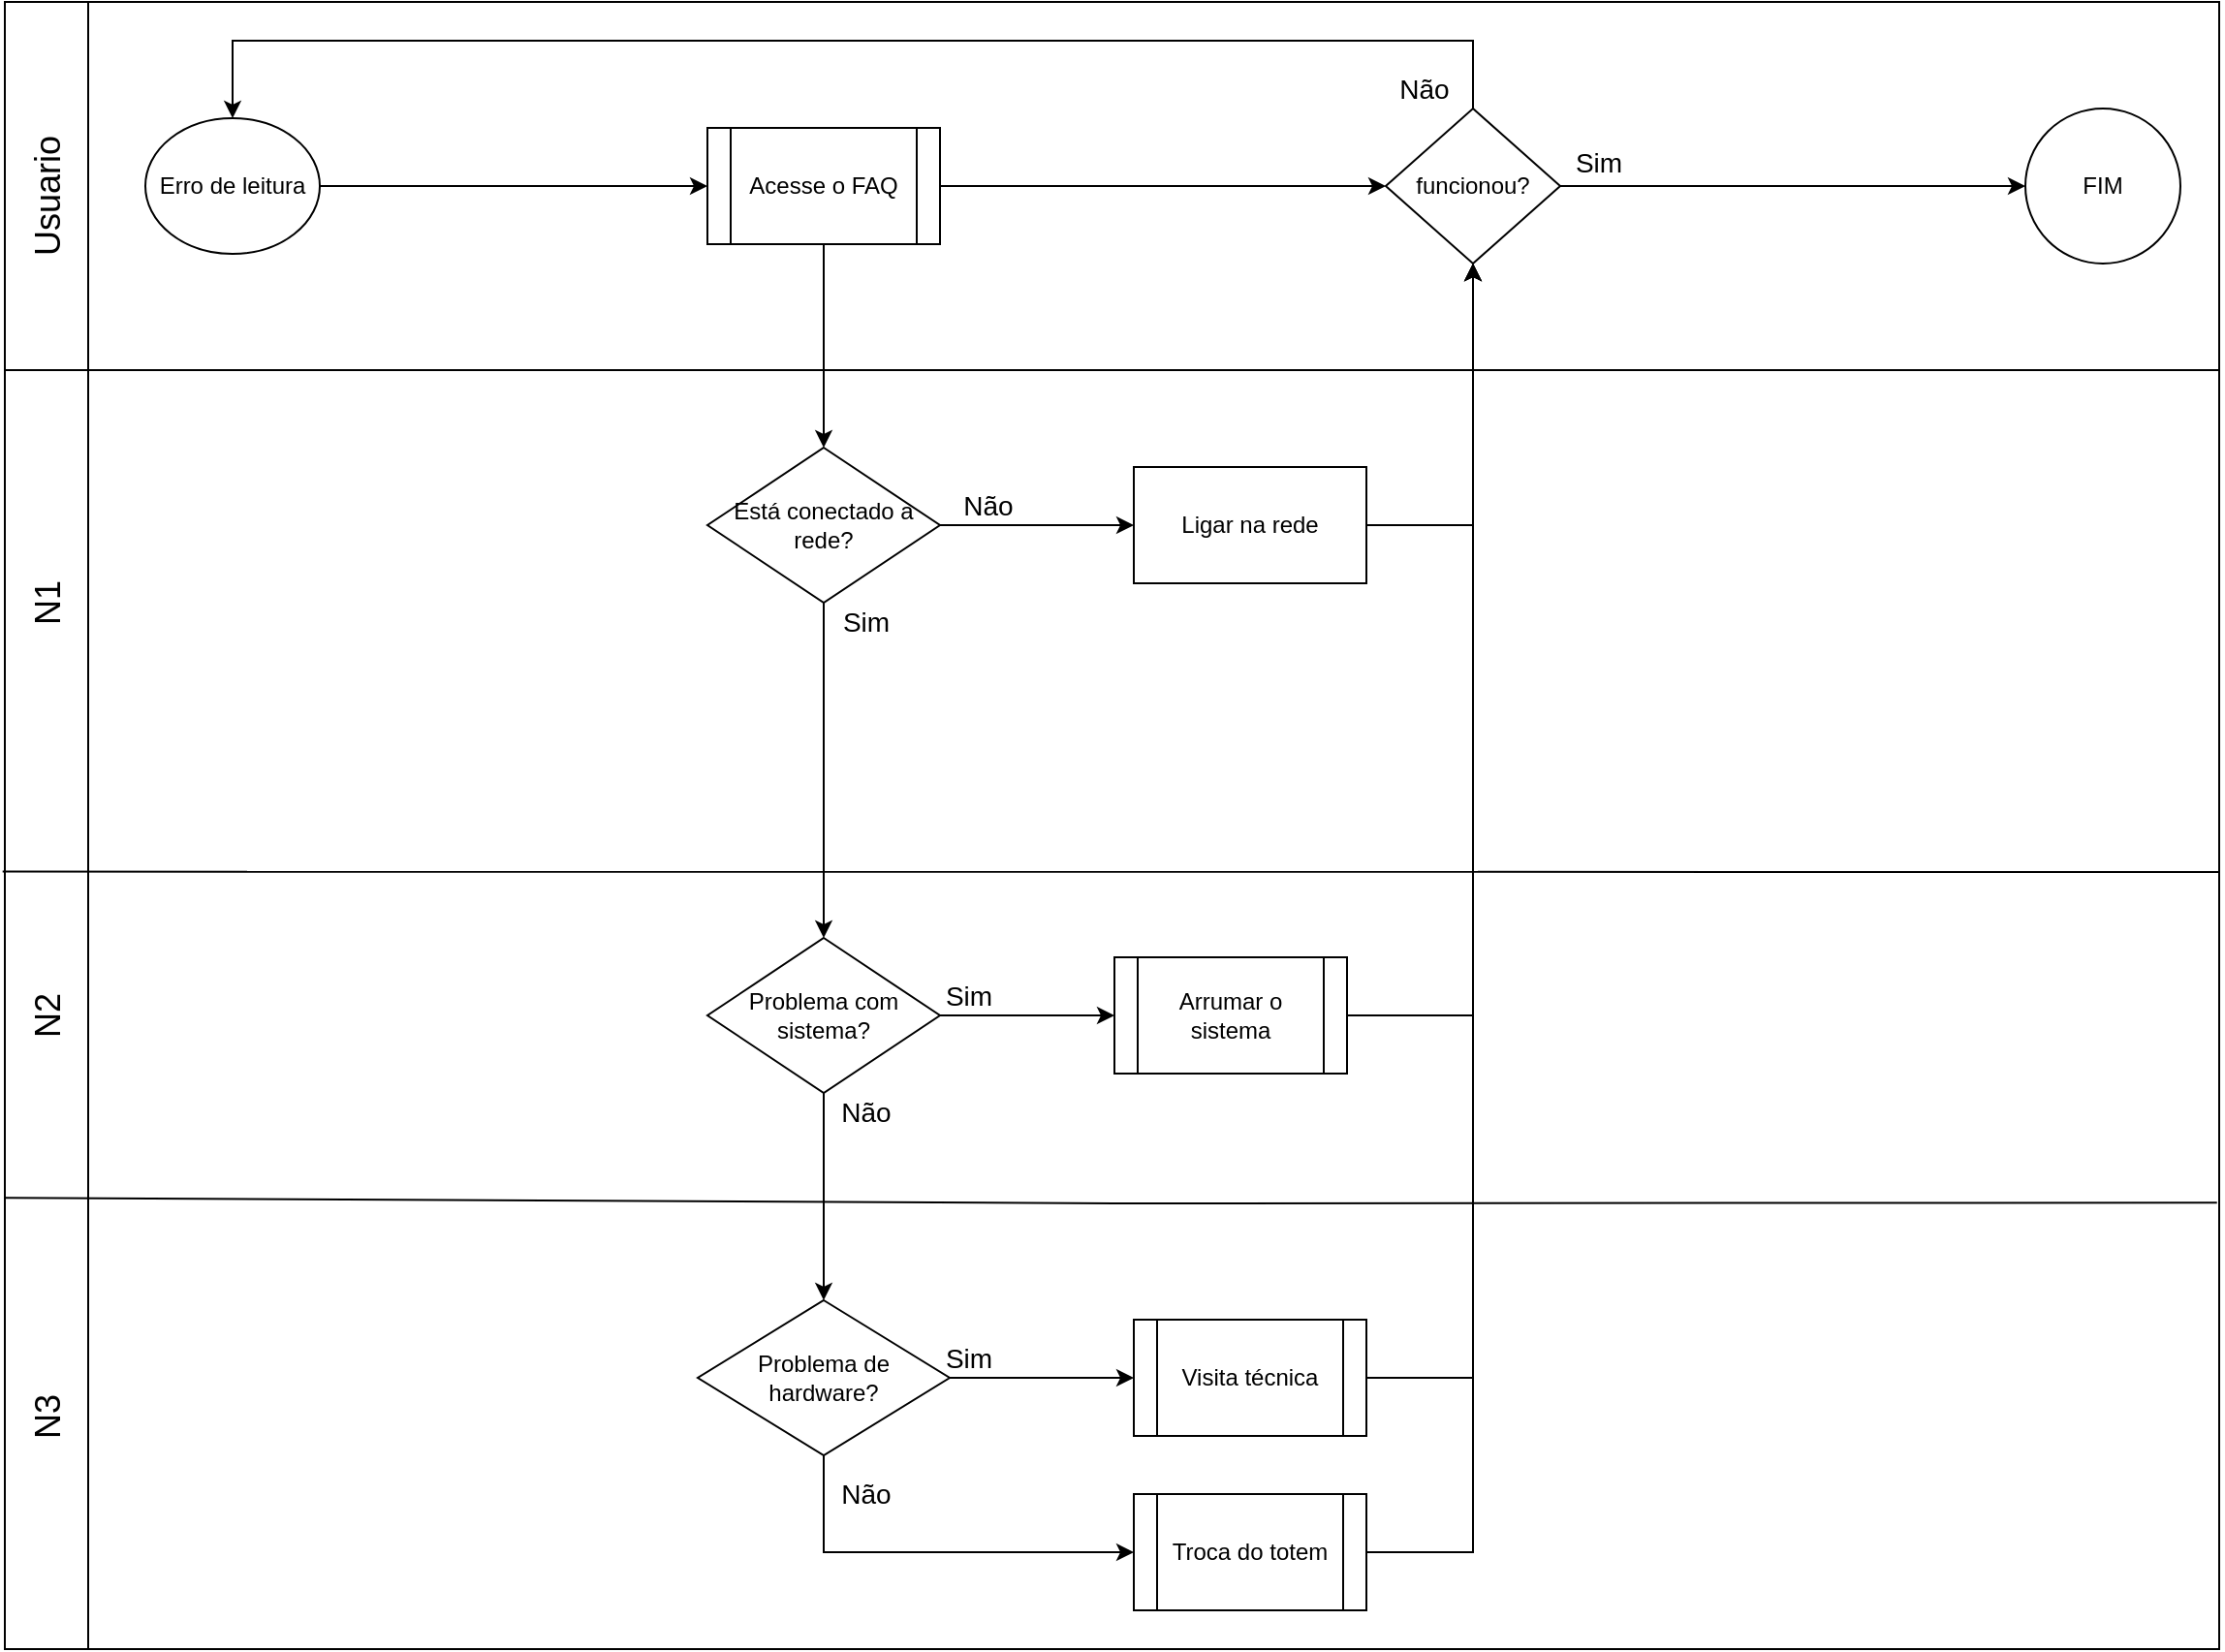 <mxfile version="13.9.9" type="device"><diagram id="gq4sT0QyYoiosJ2rRiDa" name="Page-1"><mxGraphModel dx="1875" dy="-1436" grid="1" gridSize="10" guides="1" tooltips="1" connect="1" arrows="1" fold="1" page="1" pageScale="1" pageWidth="827" pageHeight="1169" math="0" shadow="0"><root><mxCell id="0"/><mxCell id="1" parent="0"/><mxCell id="zYQw6Vu-P_n0vEO4nhJC-210" value="" style="shape=internalStorage;whiteSpace=wrap;html=1;backgroundOutline=1;dx=43;dy=190;" parent="1" vertex="1"><mxGeometry x="47.5" y="2380" width="1142.5" height="850" as="geometry"/></mxCell><mxCell id="zYQw6Vu-P_n0vEO4nhJC-220" value="" style="endArrow=none;html=1;exitX=0;exitY=0.726;exitDx=0;exitDy=0;entryX=0.999;entryY=0.729;entryDx=0;entryDy=0;entryPerimeter=0;exitPerimeter=0;" parent="1" source="zYQw6Vu-P_n0vEO4nhJC-210" target="zYQw6Vu-P_n0vEO4nhJC-210" edge="1"><mxGeometry width="50" height="50" relative="1" as="geometry"><mxPoint x="49" y="2990" as="sourcePoint"/><mxPoint x="800" y="2990" as="targetPoint"/><Array as="points"><mxPoint x="630" y="3000"/></Array></mxGeometry></mxCell><mxCell id="zYQw6Vu-P_n0vEO4nhJC-261" value="&lt;font style=&quot;font-size: 18px&quot;&gt;Usuario&lt;/font&gt;" style="text;html=1;strokeColor=none;fillColor=none;align=center;verticalAlign=middle;whiteSpace=wrap;rounded=0;rotation=-90;" parent="1" vertex="1"><mxGeometry x="40" y="2460" width="60" height="40" as="geometry"/></mxCell><mxCell id="zYQw6Vu-P_n0vEO4nhJC-262" value="&lt;font style=&quot;font-size: 18px&quot;&gt;N1&lt;br&gt;&lt;/font&gt;" style="text;html=1;strokeColor=none;fillColor=none;align=center;verticalAlign=middle;whiteSpace=wrap;rounded=0;rotation=-90;" parent="1" vertex="1"><mxGeometry x="40" y="2670" width="60" height="40" as="geometry"/></mxCell><mxCell id="zYQw6Vu-P_n0vEO4nhJC-263" value="&lt;font style=&quot;font-size: 18px&quot;&gt;N2&lt;br&gt;&lt;/font&gt;" style="text;html=1;strokeColor=none;fillColor=none;align=center;verticalAlign=middle;whiteSpace=wrap;rounded=0;rotation=-90;" parent="1" vertex="1"><mxGeometry x="40" y="2883" width="60" height="40" as="geometry"/></mxCell><mxCell id="zYQw6Vu-P_n0vEO4nhJC-264" value="&lt;font style=&quot;font-size: 18px&quot;&gt;N3&lt;br&gt;&lt;/font&gt;" style="text;html=1;strokeColor=none;fillColor=none;align=center;verticalAlign=middle;whiteSpace=wrap;rounded=0;rotation=-90;" parent="1" vertex="1"><mxGeometry x="40" y="3090" width="60" height="40" as="geometry"/></mxCell><mxCell id="zYQw6Vu-P_n0vEO4nhJC-265" value="" style="endArrow=none;html=1;exitX=-0.001;exitY=0.528;exitDx=0;exitDy=0;exitPerimeter=0;" parent="1" source="zYQw6Vu-P_n0vEO4nhJC-210" edge="1"><mxGeometry width="50" height="50" relative="1" as="geometry"><mxPoint x="47.5" y="2750" as="sourcePoint"/><mxPoint x="1190" y="2829" as="targetPoint"/><Array as="points"/></mxGeometry></mxCell><mxCell id="ig72G2Qw27i1feTPsvJd-9" style="edgeStyle=orthogonalEdgeStyle;rounded=0;orthogonalLoop=1;jettySize=auto;html=1;entryX=0;entryY=0.5;entryDx=0;entryDy=0;" edge="1" parent="1" source="zYQw6Vu-P_n0vEO4nhJC-267" target="ig72G2Qw27i1feTPsvJd-7"><mxGeometry relative="1" as="geometry"/></mxCell><mxCell id="zYQw6Vu-P_n0vEO4nhJC-267" value="Erro de leitura" style="ellipse;whiteSpace=wrap;html=1;" parent="1" vertex="1"><mxGeometry x="120" y="2440" width="90" height="70" as="geometry"/></mxCell><mxCell id="zYQw6Vu-P_n0vEO4nhJC-279" value="FIM" style="ellipse;whiteSpace=wrap;html=1;aspect=fixed;" parent="1" vertex="1"><mxGeometry x="1090" y="2435" width="80" height="80" as="geometry"/></mxCell><mxCell id="zYQw6Vu-P_n0vEO4nhJC-288" style="edgeStyle=orthogonalEdgeStyle;rounded=0;orthogonalLoop=1;jettySize=auto;html=1;entryX=0;entryY=0.5;entryDx=0;entryDy=0;" parent="1" source="zYQw6Vu-P_n0vEO4nhJC-282" target="zYQw6Vu-P_n0vEO4nhJC-279" edge="1"><mxGeometry relative="1" as="geometry"/></mxCell><mxCell id="zYQw6Vu-P_n0vEO4nhJC-331" style="edgeStyle=orthogonalEdgeStyle;rounded=0;orthogonalLoop=1;jettySize=auto;html=1;entryX=0.5;entryY=0;entryDx=0;entryDy=0;" parent="1" source="zYQw6Vu-P_n0vEO4nhJC-282" target="zYQw6Vu-P_n0vEO4nhJC-267" edge="1"><mxGeometry relative="1" as="geometry"><Array as="points"><mxPoint x="805" y="2400"/><mxPoint x="165" y="2400"/></Array></mxGeometry></mxCell><mxCell id="zYQw6Vu-P_n0vEO4nhJC-282" value="funcionou?" style="rhombus;whiteSpace=wrap;html=1;" parent="1" vertex="1"><mxGeometry x="760" y="2435" width="90" height="80" as="geometry"/></mxCell><mxCell id="zYQw6Vu-P_n0vEO4nhJC-310" style="edgeStyle=orthogonalEdgeStyle;rounded=0;orthogonalLoop=1;jettySize=auto;html=1;entryX=0;entryY=0.5;entryDx=0;entryDy=0;" parent="1" source="zYQw6Vu-P_n0vEO4nhJC-303" target="zYQw6Vu-P_n0vEO4nhJC-309" edge="1"><mxGeometry relative="1" as="geometry"/></mxCell><mxCell id="zYQw6Vu-P_n0vEO4nhJC-374" style="edgeStyle=orthogonalEdgeStyle;rounded=0;orthogonalLoop=1;jettySize=auto;html=1;" parent="1" source="zYQw6Vu-P_n0vEO4nhJC-303" target="zYQw6Vu-P_n0vEO4nhJC-305" edge="1"><mxGeometry relative="1" as="geometry"/></mxCell><mxCell id="zYQw6Vu-P_n0vEO4nhJC-303" value="Está conectado a rede?" style="rhombus;whiteSpace=wrap;html=1;" parent="1" vertex="1"><mxGeometry x="410" y="2610" width="120" height="80" as="geometry"/></mxCell><mxCell id="zYQw6Vu-P_n0vEO4nhJC-346" style="edgeStyle=orthogonalEdgeStyle;rounded=0;orthogonalLoop=1;jettySize=auto;html=1;" parent="1" source="zYQw6Vu-P_n0vEO4nhJC-305" target="zYQw6Vu-P_n0vEO4nhJC-343" edge="1"><mxGeometry relative="1" as="geometry"/></mxCell><mxCell id="zYQw6Vu-P_n0vEO4nhJC-348" style="edgeStyle=orthogonalEdgeStyle;rounded=0;orthogonalLoop=1;jettySize=auto;html=1;" parent="1" source="zYQw6Vu-P_n0vEO4nhJC-305" target="zYQw6Vu-P_n0vEO4nhJC-347" edge="1"><mxGeometry relative="1" as="geometry"/></mxCell><mxCell id="zYQw6Vu-P_n0vEO4nhJC-305" value="Problema com sistema?" style="rhombus;whiteSpace=wrap;html=1;" parent="1" vertex="1"><mxGeometry x="410" y="2863" width="120" height="80" as="geometry"/></mxCell><mxCell id="zYQw6Vu-P_n0vEO4nhJC-328" style="edgeStyle=orthogonalEdgeStyle;rounded=0;orthogonalLoop=1;jettySize=auto;html=1;" parent="1" source="zYQw6Vu-P_n0vEO4nhJC-309" target="zYQw6Vu-P_n0vEO4nhJC-282" edge="1"><mxGeometry relative="1" as="geometry"/></mxCell><mxCell id="zYQw6Vu-P_n0vEO4nhJC-309" value="Ligar na rede" style="rounded=0;whiteSpace=wrap;html=1;" parent="1" vertex="1"><mxGeometry x="630" y="2620" width="120" height="60" as="geometry"/></mxCell><mxCell id="zYQw6Vu-P_n0vEO4nhJC-311" value="&lt;font style=&quot;font-size: 14px&quot;&gt;Não&lt;/font&gt;" style="text;html=1;strokeColor=none;fillColor=none;align=center;verticalAlign=middle;whiteSpace=wrap;rounded=0;" parent="1" vertex="1"><mxGeometry x="535" y="2630" width="40" height="20" as="geometry"/></mxCell><mxCell id="zYQw6Vu-P_n0vEO4nhJC-320" value="&lt;font style=&quot;font-size: 14px&quot;&gt;Sim&lt;/font&gt;" style="text;html=1;strokeColor=none;fillColor=none;align=center;verticalAlign=middle;whiteSpace=wrap;rounded=0;" parent="1" vertex="1"><mxGeometry x="471.88" y="2690" width="40" height="20" as="geometry"/></mxCell><mxCell id="zYQw6Vu-P_n0vEO4nhJC-329" value="&lt;font style=&quot;font-size: 14px&quot;&gt;Sim&lt;/font&gt;" style="text;html=1;strokeColor=none;fillColor=none;align=center;verticalAlign=middle;whiteSpace=wrap;rounded=0;" parent="1" vertex="1"><mxGeometry x="850" y="2452.5" width="40" height="20" as="geometry"/></mxCell><mxCell id="zYQw6Vu-P_n0vEO4nhJC-330" value="&lt;font style=&quot;font-size: 14px&quot;&gt;Não&lt;/font&gt;" style="text;html=1;strokeColor=none;fillColor=none;align=center;verticalAlign=middle;whiteSpace=wrap;rounded=0;" parent="1" vertex="1"><mxGeometry x="760" y="2415" width="40" height="20" as="geometry"/></mxCell><mxCell id="zYQw6Vu-P_n0vEO4nhJC-338" value="&lt;font style=&quot;font-size: 14px&quot;&gt;Sim&lt;/font&gt;" style="text;html=1;strokeColor=none;fillColor=none;align=center;verticalAlign=middle;whiteSpace=wrap;rounded=0;" parent="1" vertex="1"><mxGeometry x="525" y="2883" width="40" height="20" as="geometry"/></mxCell><mxCell id="zYQw6Vu-P_n0vEO4nhJC-354" style="edgeStyle=orthogonalEdgeStyle;rounded=0;orthogonalLoop=1;jettySize=auto;html=1;entryX=0.5;entryY=1;entryDx=0;entryDy=0;" parent="1" source="zYQw6Vu-P_n0vEO4nhJC-343" target="zYQw6Vu-P_n0vEO4nhJC-282" edge="1"><mxGeometry relative="1" as="geometry"/></mxCell><mxCell id="zYQw6Vu-P_n0vEO4nhJC-343" value="Arrumar o sistema" style="shape=process;whiteSpace=wrap;html=1;backgroundOutline=1;" parent="1" vertex="1"><mxGeometry x="620" y="2873" width="120" height="60" as="geometry"/></mxCell><mxCell id="zYQw6Vu-P_n0vEO4nhJC-350" style="edgeStyle=orthogonalEdgeStyle;rounded=0;orthogonalLoop=1;jettySize=auto;html=1;" parent="1" source="zYQw6Vu-P_n0vEO4nhJC-347" target="zYQw6Vu-P_n0vEO4nhJC-349" edge="1"><mxGeometry relative="1" as="geometry"/></mxCell><mxCell id="ig72G2Qw27i1feTPsvJd-20" style="edgeStyle=orthogonalEdgeStyle;rounded=0;orthogonalLoop=1;jettySize=auto;html=1;entryX=0;entryY=0.5;entryDx=0;entryDy=0;" edge="1" parent="1" source="zYQw6Vu-P_n0vEO4nhJC-347" target="ig72G2Qw27i1feTPsvJd-2"><mxGeometry relative="1" as="geometry"><Array as="points"><mxPoint x="470" y="3180"/></Array></mxGeometry></mxCell><mxCell id="zYQw6Vu-P_n0vEO4nhJC-347" value="Problema de hardware?" style="rhombus;whiteSpace=wrap;html=1;" parent="1" vertex="1"><mxGeometry x="405" y="3050" width="130" height="80" as="geometry"/></mxCell><mxCell id="zYQw6Vu-P_n0vEO4nhJC-353" style="edgeStyle=orthogonalEdgeStyle;rounded=0;orthogonalLoop=1;jettySize=auto;html=1;entryX=0.5;entryY=1;entryDx=0;entryDy=0;" parent="1" source="zYQw6Vu-P_n0vEO4nhJC-349" target="zYQw6Vu-P_n0vEO4nhJC-282" edge="1"><mxGeometry relative="1" as="geometry"/></mxCell><mxCell id="zYQw6Vu-P_n0vEO4nhJC-349" value="Visita técnica" style="shape=process;whiteSpace=wrap;html=1;backgroundOutline=1;" parent="1" vertex="1"><mxGeometry x="630" y="3060" width="120" height="60" as="geometry"/></mxCell><mxCell id="zYQw6Vu-P_n0vEO4nhJC-351" value="&lt;font style=&quot;font-size: 14px&quot;&gt;Não&lt;/font&gt;" style="text;html=1;strokeColor=none;fillColor=none;align=center;verticalAlign=middle;whiteSpace=wrap;rounded=0;" parent="1" vertex="1"><mxGeometry x="471.88" y="2943" width="40" height="20" as="geometry"/></mxCell><mxCell id="zYQw6Vu-P_n0vEO4nhJC-352" value="&lt;font style=&quot;font-size: 14px&quot;&gt;Sim&lt;/font&gt;" style="text;html=1;strokeColor=none;fillColor=none;align=center;verticalAlign=middle;whiteSpace=wrap;rounded=0;" parent="1" vertex="1"><mxGeometry x="525" y="3070" width="40" height="20" as="geometry"/></mxCell><mxCell id="zYQw6Vu-P_n0vEO4nhJC-369" value="&lt;font style=&quot;font-size: 14px&quot;&gt;Não&lt;/font&gt;" style="text;html=1;strokeColor=none;fillColor=none;align=center;verticalAlign=middle;whiteSpace=wrap;rounded=0;" parent="1" vertex="1"><mxGeometry x="471.88" y="3140" width="40" height="20" as="geometry"/></mxCell><mxCell id="ig72G2Qw27i1feTPsvJd-5" style="edgeStyle=orthogonalEdgeStyle;rounded=0;orthogonalLoop=1;jettySize=auto;html=1;" edge="1" parent="1" source="ig72G2Qw27i1feTPsvJd-2" target="zYQw6Vu-P_n0vEO4nhJC-282"><mxGeometry relative="1" as="geometry"/></mxCell><mxCell id="ig72G2Qw27i1feTPsvJd-2" value="Troca do totem" style="shape=process;whiteSpace=wrap;html=1;backgroundOutline=1;" vertex="1" parent="1"><mxGeometry x="630" y="3150" width="120" height="60" as="geometry"/></mxCell><mxCell id="ig72G2Qw27i1feTPsvJd-3" style="edgeStyle=orthogonalEdgeStyle;rounded=0;orthogonalLoop=1;jettySize=auto;html=1;exitX=0.5;exitY=1;exitDx=0;exitDy=0;" edge="1" parent="1" source="zYQw6Vu-P_n0vEO4nhJC-352" target="zYQw6Vu-P_n0vEO4nhJC-352"><mxGeometry relative="1" as="geometry"/></mxCell><mxCell id="ig72G2Qw27i1feTPsvJd-24" style="edgeStyle=orthogonalEdgeStyle;rounded=0;orthogonalLoop=1;jettySize=auto;html=1;entryX=0.5;entryY=0;entryDx=0;entryDy=0;" edge="1" parent="1" source="ig72G2Qw27i1feTPsvJd-7" target="zYQw6Vu-P_n0vEO4nhJC-303"><mxGeometry relative="1" as="geometry"/></mxCell><mxCell id="ig72G2Qw27i1feTPsvJd-25" style="edgeStyle=orthogonalEdgeStyle;rounded=0;orthogonalLoop=1;jettySize=auto;html=1;" edge="1" parent="1" source="ig72G2Qw27i1feTPsvJd-7" target="zYQw6Vu-P_n0vEO4nhJC-282"><mxGeometry relative="1" as="geometry"/></mxCell><mxCell id="ig72G2Qw27i1feTPsvJd-7" value="Acesse o FAQ" style="shape=process;whiteSpace=wrap;html=1;backgroundOutline=1;" vertex="1" parent="1"><mxGeometry x="410" y="2445" width="120" height="60" as="geometry"/></mxCell></root></mxGraphModel></diagram></mxfile>